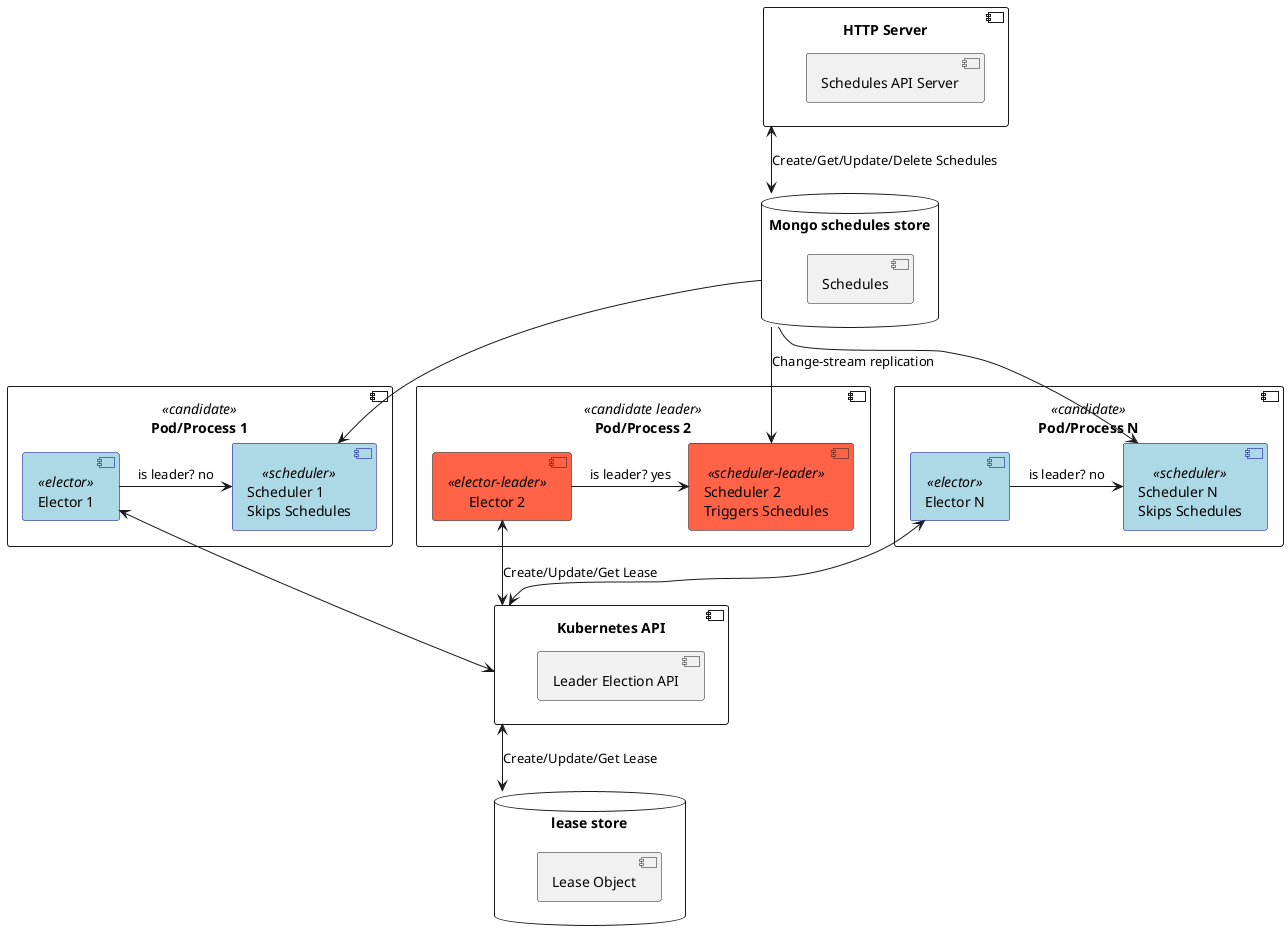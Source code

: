 @startuml

skinparam component {
  BackgroundColor<<elector>> LightBlue
  BorderColor<<elector>> DarkBlue
  BackgroundColor<<scheduler>> LightBlue
  BorderColor<<scheduler>> DarkBlue
  BackgroundColor<<scheduler-leader>> Tomato
  BackgroundColor<<elector-leader>> Tomato
}

component "HTTP Server" as HTTPServer {
  [Schedules API Server] as APIServer
}


component "Pod/Process 1" as Pod1 <<candidate>> {
  component "Elector 1" as Elector1 <<elector>> {
  }
  component "Scheduler 1\nSkips Schedules" as Scheduler1 <<scheduler>> {
  }
  Elector1 -> Scheduler1 : is leader? no
}

component "Pod/Process 2" as Pod2 <<candidate leader>> {
  component "Elector 2" as Elector2 <<elector-leader>> {
  }
  component "Scheduler 2 \nTriggers Schedules" as Scheduler2 <<scheduler-leader>> {
  }
  Elector2 -> Scheduler2 : is leader? yes
}

component "Pod/Process N" as PodN <<candidate>> {
  component "Elector N" as ElectorN <<elector>> {
  }
  component "Scheduler N\nSkips Schedules" as SchedulerN <<scheduler>> {
  }
  ElectorN -> SchedulerN : is leader? no
}

database "Mongo schedules store" as schedulesstore {
  [Schedules]
}

component "Kubernetes API" as K8sAPI {
  [Leader Election API] as LEAPI
}

database "lease store" as leasestore {
  [Lease Object] as Lease
}

HTTPServer <--> schedulesstore : Create/Get/Update/Delete Schedules

schedulesstore -d-> Scheduler1
schedulesstore -d-> Scheduler2: Change-stream replication
schedulesstore -d-> SchedulerN

Elector1 <-d-> K8sAPI
Elector2 <-d-> K8sAPI : Create/Update/Get Lease
ElectorN <-d-> K8sAPI

K8sAPI <-d-> leasestore : Create/Update/Get Lease

@enduml
